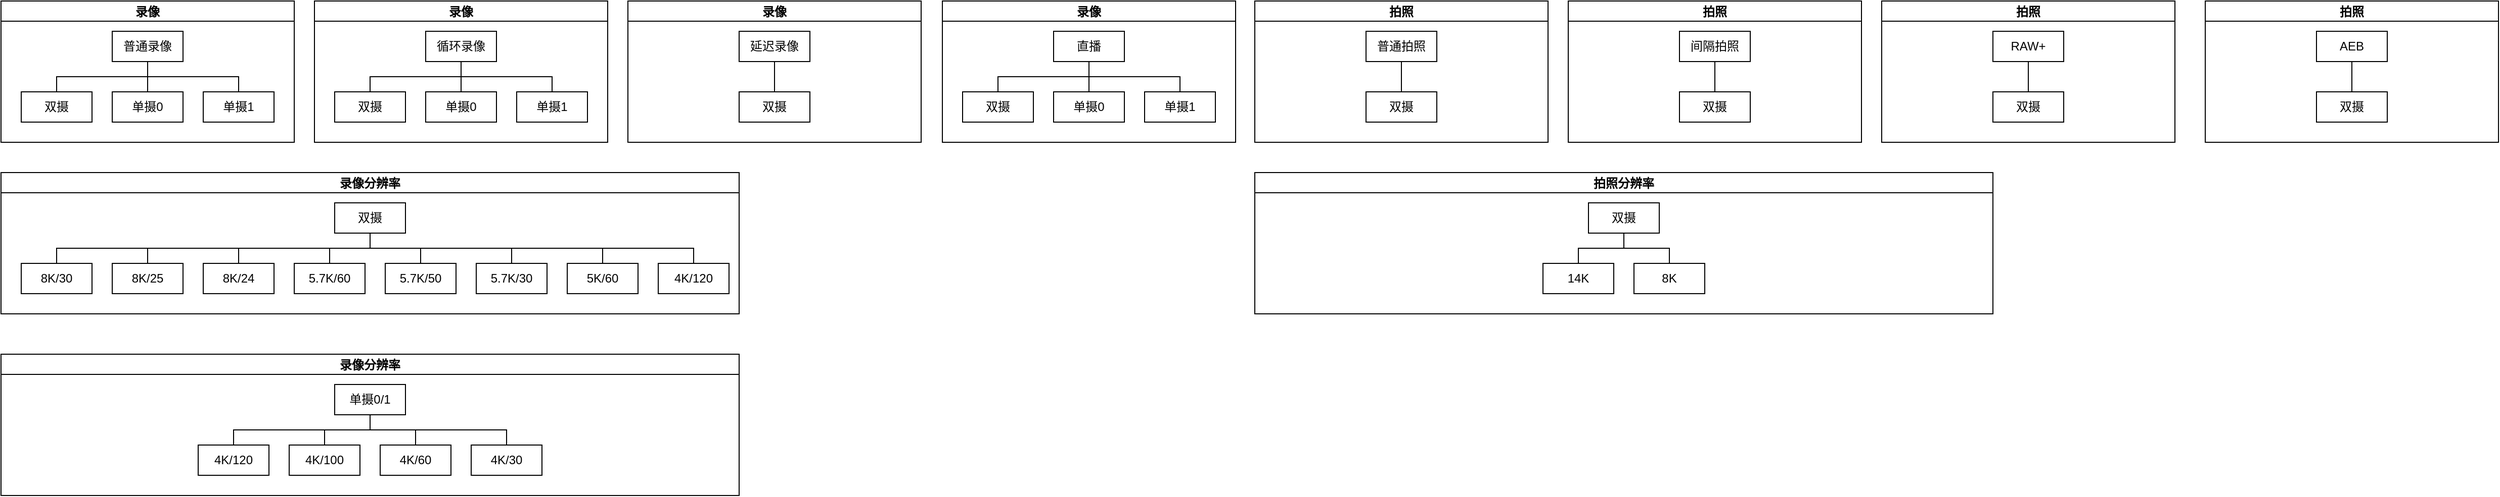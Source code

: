 <mxfile version="22.1.3" type="github">
  <diagram name="第 1 页" id="uQ40-IGbXFpxMF0mr3Qt">
    <mxGraphModel dx="1041" dy="590" grid="1" gridSize="10" guides="1" tooltips="1" connect="1" arrows="1" fold="1" page="1" pageScale="1" pageWidth="827" pageHeight="1169" math="0" shadow="0">
      <root>
        <mxCell id="0" />
        <mxCell id="1" parent="0" />
        <mxCell id="8n8gIMH-XpW37bbLPmsB-11" value="录像" style="swimlane;startSize=20;horizontal=1;containerType=tree;newEdgeStyle={&quot;edgeStyle&quot;:&quot;elbowEdgeStyle&quot;,&quot;startArrow&quot;:&quot;none&quot;,&quot;endArrow&quot;:&quot;none&quot;};" vertex="1" parent="1">
          <mxGeometry x="330" y="80" width="290" height="140" as="geometry" />
        </mxCell>
        <mxCell id="8n8gIMH-XpW37bbLPmsB-12" value="" style="edgeStyle=elbowEdgeStyle;elbow=vertical;sourcePerimeterSpacing=0;targetPerimeterSpacing=0;startArrow=none;endArrow=none;rounded=0;curved=0;" edge="1" parent="8n8gIMH-XpW37bbLPmsB-11" source="8n8gIMH-XpW37bbLPmsB-14" target="8n8gIMH-XpW37bbLPmsB-15">
          <mxGeometry relative="1" as="geometry" />
        </mxCell>
        <mxCell id="8n8gIMH-XpW37bbLPmsB-13" value="" style="edgeStyle=elbowEdgeStyle;elbow=vertical;sourcePerimeterSpacing=0;targetPerimeterSpacing=0;startArrow=none;endArrow=none;rounded=0;curved=0;" edge="1" parent="8n8gIMH-XpW37bbLPmsB-11" source="8n8gIMH-XpW37bbLPmsB-14" target="8n8gIMH-XpW37bbLPmsB-16">
          <mxGeometry relative="1" as="geometry" />
        </mxCell>
        <UserObject label="循环录像" treeRoot="1" id="8n8gIMH-XpW37bbLPmsB-14">
          <mxCell style="whiteSpace=wrap;html=1;align=center;treeFolding=1;treeMoving=1;newEdgeStyle={&quot;edgeStyle&quot;:&quot;elbowEdgeStyle&quot;,&quot;startArrow&quot;:&quot;none&quot;,&quot;endArrow&quot;:&quot;none&quot;};" vertex="1" parent="8n8gIMH-XpW37bbLPmsB-11">
            <mxGeometry x="110" y="30" width="70" height="30" as="geometry" />
          </mxCell>
        </UserObject>
        <mxCell id="8n8gIMH-XpW37bbLPmsB-15" value="双摄" style="whiteSpace=wrap;html=1;align=center;verticalAlign=middle;treeFolding=1;treeMoving=1;newEdgeStyle={&quot;edgeStyle&quot;:&quot;elbowEdgeStyle&quot;,&quot;startArrow&quot;:&quot;none&quot;,&quot;endArrow&quot;:&quot;none&quot;};" vertex="1" parent="8n8gIMH-XpW37bbLPmsB-11">
          <mxGeometry x="20" y="90" width="70" height="30" as="geometry" />
        </mxCell>
        <mxCell id="8n8gIMH-XpW37bbLPmsB-35" value="" style="edgeStyle=elbowEdgeStyle;rounded=0;orthogonalLoop=1;jettySize=auto;html=1;elbow=vertical;startArrow=none;endArrow=none;" edge="1" parent="8n8gIMH-XpW37bbLPmsB-11" source="8n8gIMH-XpW37bbLPmsB-14" target="8n8gIMH-XpW37bbLPmsB-16">
          <mxGeometry relative="1" as="geometry">
            <mxPoint x="625" y="170" as="sourcePoint" />
            <mxPoint x="715" y="250" as="targetPoint" />
          </mxGeometry>
        </mxCell>
        <mxCell id="8n8gIMH-XpW37bbLPmsB-16" value="单摄0" style="whiteSpace=wrap;html=1;align=center;verticalAlign=middle;treeFolding=1;treeMoving=1;newEdgeStyle={&quot;edgeStyle&quot;:&quot;elbowEdgeStyle&quot;,&quot;startArrow&quot;:&quot;none&quot;,&quot;endArrow&quot;:&quot;none&quot;};" vertex="1" parent="8n8gIMH-XpW37bbLPmsB-11">
          <mxGeometry x="110" y="90" width="70" height="30" as="geometry" />
        </mxCell>
        <mxCell id="8n8gIMH-XpW37bbLPmsB-36" value="" style="edgeStyle=elbowEdgeStyle;rounded=0;orthogonalLoop=1;jettySize=auto;html=1;elbow=vertical;startArrow=none;endArrow=none;" edge="1" source="8n8gIMH-XpW37bbLPmsB-14" target="8n8gIMH-XpW37bbLPmsB-37" parent="8n8gIMH-XpW37bbLPmsB-11">
          <mxGeometry relative="1" as="geometry" />
        </mxCell>
        <UserObject label="单摄1" treeRoot="1" id="8n8gIMH-XpW37bbLPmsB-37">
          <mxCell style="whiteSpace=wrap;html=1;align=center;treeFolding=1;treeMoving=1;newEdgeStyle={&quot;edgeStyle&quot;:&quot;elbowEdgeStyle&quot;,&quot;startArrow&quot;:&quot;none&quot;,&quot;endArrow&quot;:&quot;none&quot;};" vertex="1" parent="8n8gIMH-XpW37bbLPmsB-11">
            <mxGeometry x="200" y="90" width="70" height="30" as="geometry" />
          </mxCell>
        </UserObject>
        <mxCell id="8n8gIMH-XpW37bbLPmsB-38" value="录像" style="swimlane;startSize=20;horizontal=1;containerType=tree;newEdgeStyle={&quot;edgeStyle&quot;:&quot;elbowEdgeStyle&quot;,&quot;startArrow&quot;:&quot;none&quot;,&quot;endArrow&quot;:&quot;none&quot;};" vertex="1" parent="1">
          <mxGeometry x="20" y="80" width="290" height="140" as="geometry" />
        </mxCell>
        <mxCell id="8n8gIMH-XpW37bbLPmsB-39" value="" style="edgeStyle=elbowEdgeStyle;elbow=vertical;sourcePerimeterSpacing=0;targetPerimeterSpacing=0;startArrow=none;endArrow=none;rounded=0;curved=0;" edge="1" parent="8n8gIMH-XpW37bbLPmsB-38" source="8n8gIMH-XpW37bbLPmsB-41" target="8n8gIMH-XpW37bbLPmsB-42">
          <mxGeometry relative="1" as="geometry" />
        </mxCell>
        <mxCell id="8n8gIMH-XpW37bbLPmsB-40" value="" style="edgeStyle=elbowEdgeStyle;elbow=vertical;sourcePerimeterSpacing=0;targetPerimeterSpacing=0;startArrow=none;endArrow=none;rounded=0;curved=0;" edge="1" parent="8n8gIMH-XpW37bbLPmsB-38" source="8n8gIMH-XpW37bbLPmsB-41" target="8n8gIMH-XpW37bbLPmsB-44">
          <mxGeometry relative="1" as="geometry" />
        </mxCell>
        <UserObject label="普通录像" treeRoot="1" id="8n8gIMH-XpW37bbLPmsB-41">
          <mxCell style="whiteSpace=wrap;html=1;align=center;treeFolding=1;treeMoving=1;newEdgeStyle={&quot;edgeStyle&quot;:&quot;elbowEdgeStyle&quot;,&quot;startArrow&quot;:&quot;none&quot;,&quot;endArrow&quot;:&quot;none&quot;};" vertex="1" parent="8n8gIMH-XpW37bbLPmsB-38">
            <mxGeometry x="110" y="30" width="70" height="30" as="geometry" />
          </mxCell>
        </UserObject>
        <mxCell id="8n8gIMH-XpW37bbLPmsB-42" value="双摄" style="whiteSpace=wrap;html=1;align=center;verticalAlign=middle;treeFolding=1;treeMoving=1;newEdgeStyle={&quot;edgeStyle&quot;:&quot;elbowEdgeStyle&quot;,&quot;startArrow&quot;:&quot;none&quot;,&quot;endArrow&quot;:&quot;none&quot;};" vertex="1" parent="8n8gIMH-XpW37bbLPmsB-38">
          <mxGeometry x="20" y="90" width="70" height="30" as="geometry" />
        </mxCell>
        <mxCell id="8n8gIMH-XpW37bbLPmsB-43" value="" style="edgeStyle=elbowEdgeStyle;rounded=0;orthogonalLoop=1;jettySize=auto;html=1;elbow=vertical;startArrow=none;endArrow=none;" edge="1" parent="8n8gIMH-XpW37bbLPmsB-38" source="8n8gIMH-XpW37bbLPmsB-41" target="8n8gIMH-XpW37bbLPmsB-44">
          <mxGeometry relative="1" as="geometry">
            <mxPoint x="625" y="170" as="sourcePoint" />
            <mxPoint x="715" y="250" as="targetPoint" />
          </mxGeometry>
        </mxCell>
        <mxCell id="8n8gIMH-XpW37bbLPmsB-44" value="单摄0" style="whiteSpace=wrap;html=1;align=center;verticalAlign=middle;treeFolding=1;treeMoving=1;newEdgeStyle={&quot;edgeStyle&quot;:&quot;elbowEdgeStyle&quot;,&quot;startArrow&quot;:&quot;none&quot;,&quot;endArrow&quot;:&quot;none&quot;};" vertex="1" parent="8n8gIMH-XpW37bbLPmsB-38">
          <mxGeometry x="110" y="90" width="70" height="30" as="geometry" />
        </mxCell>
        <mxCell id="8n8gIMH-XpW37bbLPmsB-45" value="" style="edgeStyle=elbowEdgeStyle;rounded=0;orthogonalLoop=1;jettySize=auto;html=1;elbow=vertical;startArrow=none;endArrow=none;" edge="1" parent="8n8gIMH-XpW37bbLPmsB-38" source="8n8gIMH-XpW37bbLPmsB-41" target="8n8gIMH-XpW37bbLPmsB-46">
          <mxGeometry relative="1" as="geometry" />
        </mxCell>
        <UserObject label="单摄1" treeRoot="1" id="8n8gIMH-XpW37bbLPmsB-46">
          <mxCell style="whiteSpace=wrap;html=1;align=center;treeFolding=1;treeMoving=1;newEdgeStyle={&quot;edgeStyle&quot;:&quot;elbowEdgeStyle&quot;,&quot;startArrow&quot;:&quot;none&quot;,&quot;endArrow&quot;:&quot;none&quot;};" vertex="1" parent="8n8gIMH-XpW37bbLPmsB-38">
            <mxGeometry x="200" y="90" width="70" height="30" as="geometry" />
          </mxCell>
        </UserObject>
        <mxCell id="8n8gIMH-XpW37bbLPmsB-47" value="录像" style="swimlane;startSize=20;horizontal=1;containerType=tree;newEdgeStyle={&quot;edgeStyle&quot;:&quot;elbowEdgeStyle&quot;,&quot;startArrow&quot;:&quot;none&quot;,&quot;endArrow&quot;:&quot;none&quot;};" vertex="1" parent="1">
          <mxGeometry x="640" y="80" width="290" height="140" as="geometry" />
        </mxCell>
        <mxCell id="8n8gIMH-XpW37bbLPmsB-48" value="" style="edgeStyle=elbowEdgeStyle;elbow=vertical;sourcePerimeterSpacing=0;targetPerimeterSpacing=0;startArrow=none;endArrow=none;rounded=0;curved=0;" edge="1" parent="8n8gIMH-XpW37bbLPmsB-47" source="8n8gIMH-XpW37bbLPmsB-50" target="8n8gIMH-XpW37bbLPmsB-51">
          <mxGeometry relative="1" as="geometry" />
        </mxCell>
        <UserObject label="延迟录像" treeRoot="1" id="8n8gIMH-XpW37bbLPmsB-50">
          <mxCell style="whiteSpace=wrap;html=1;align=center;treeFolding=1;treeMoving=1;newEdgeStyle={&quot;edgeStyle&quot;:&quot;elbowEdgeStyle&quot;,&quot;startArrow&quot;:&quot;none&quot;,&quot;endArrow&quot;:&quot;none&quot;};" vertex="1" parent="8n8gIMH-XpW37bbLPmsB-47">
            <mxGeometry x="110" y="30" width="70" height="30" as="geometry" />
          </mxCell>
        </UserObject>
        <mxCell id="8n8gIMH-XpW37bbLPmsB-51" value="双摄" style="whiteSpace=wrap;html=1;align=center;verticalAlign=middle;treeFolding=1;treeMoving=1;newEdgeStyle={&quot;edgeStyle&quot;:&quot;elbowEdgeStyle&quot;,&quot;startArrow&quot;:&quot;none&quot;,&quot;endArrow&quot;:&quot;none&quot;};" vertex="1" parent="8n8gIMH-XpW37bbLPmsB-47">
          <mxGeometry x="110" y="90" width="70" height="30" as="geometry" />
        </mxCell>
        <mxCell id="8n8gIMH-XpW37bbLPmsB-56" value="录像" style="swimlane;startSize=20;horizontal=1;containerType=tree;newEdgeStyle={&quot;edgeStyle&quot;:&quot;elbowEdgeStyle&quot;,&quot;startArrow&quot;:&quot;none&quot;,&quot;endArrow&quot;:&quot;none&quot;};" vertex="1" parent="1">
          <mxGeometry x="951" y="80" width="290" height="140" as="geometry" />
        </mxCell>
        <mxCell id="8n8gIMH-XpW37bbLPmsB-57" value="" style="edgeStyle=elbowEdgeStyle;elbow=vertical;sourcePerimeterSpacing=0;targetPerimeterSpacing=0;startArrow=none;endArrow=none;rounded=0;curved=0;" edge="1" parent="8n8gIMH-XpW37bbLPmsB-56" source="8n8gIMH-XpW37bbLPmsB-59" target="8n8gIMH-XpW37bbLPmsB-60">
          <mxGeometry relative="1" as="geometry" />
        </mxCell>
        <mxCell id="8n8gIMH-XpW37bbLPmsB-58" value="" style="edgeStyle=elbowEdgeStyle;elbow=vertical;sourcePerimeterSpacing=0;targetPerimeterSpacing=0;startArrow=none;endArrow=none;rounded=0;curved=0;" edge="1" parent="8n8gIMH-XpW37bbLPmsB-56" source="8n8gIMH-XpW37bbLPmsB-59" target="8n8gIMH-XpW37bbLPmsB-62">
          <mxGeometry relative="1" as="geometry" />
        </mxCell>
        <UserObject label="直播" treeRoot="1" id="8n8gIMH-XpW37bbLPmsB-59">
          <mxCell style="whiteSpace=wrap;html=1;align=center;treeFolding=1;treeMoving=1;newEdgeStyle={&quot;edgeStyle&quot;:&quot;elbowEdgeStyle&quot;,&quot;startArrow&quot;:&quot;none&quot;,&quot;endArrow&quot;:&quot;none&quot;};" vertex="1" parent="8n8gIMH-XpW37bbLPmsB-56">
            <mxGeometry x="110" y="30" width="70" height="30" as="geometry" />
          </mxCell>
        </UserObject>
        <mxCell id="8n8gIMH-XpW37bbLPmsB-60" value="双摄" style="whiteSpace=wrap;html=1;align=center;verticalAlign=middle;treeFolding=1;treeMoving=1;newEdgeStyle={&quot;edgeStyle&quot;:&quot;elbowEdgeStyle&quot;,&quot;startArrow&quot;:&quot;none&quot;,&quot;endArrow&quot;:&quot;none&quot;};" vertex="1" parent="8n8gIMH-XpW37bbLPmsB-56">
          <mxGeometry x="20" y="90" width="70" height="30" as="geometry" />
        </mxCell>
        <mxCell id="8n8gIMH-XpW37bbLPmsB-61" value="" style="edgeStyle=elbowEdgeStyle;rounded=0;orthogonalLoop=1;jettySize=auto;html=1;elbow=vertical;startArrow=none;endArrow=none;" edge="1" parent="8n8gIMH-XpW37bbLPmsB-56" source="8n8gIMH-XpW37bbLPmsB-59" target="8n8gIMH-XpW37bbLPmsB-62">
          <mxGeometry relative="1" as="geometry">
            <mxPoint x="625" y="170" as="sourcePoint" />
            <mxPoint x="715" y="250" as="targetPoint" />
          </mxGeometry>
        </mxCell>
        <mxCell id="8n8gIMH-XpW37bbLPmsB-62" value="单摄0" style="whiteSpace=wrap;html=1;align=center;verticalAlign=middle;treeFolding=1;treeMoving=1;newEdgeStyle={&quot;edgeStyle&quot;:&quot;elbowEdgeStyle&quot;,&quot;startArrow&quot;:&quot;none&quot;,&quot;endArrow&quot;:&quot;none&quot;};" vertex="1" parent="8n8gIMH-XpW37bbLPmsB-56">
          <mxGeometry x="110" y="90" width="70" height="30" as="geometry" />
        </mxCell>
        <mxCell id="8n8gIMH-XpW37bbLPmsB-63" value="" style="edgeStyle=elbowEdgeStyle;rounded=0;orthogonalLoop=1;jettySize=auto;html=1;elbow=vertical;startArrow=none;endArrow=none;" edge="1" parent="8n8gIMH-XpW37bbLPmsB-56" source="8n8gIMH-XpW37bbLPmsB-59" target="8n8gIMH-XpW37bbLPmsB-64">
          <mxGeometry relative="1" as="geometry" />
        </mxCell>
        <UserObject label="单摄1" treeRoot="1" id="8n8gIMH-XpW37bbLPmsB-64">
          <mxCell style="whiteSpace=wrap;html=1;align=center;treeFolding=1;treeMoving=1;newEdgeStyle={&quot;edgeStyle&quot;:&quot;elbowEdgeStyle&quot;,&quot;startArrow&quot;:&quot;none&quot;,&quot;endArrow&quot;:&quot;none&quot;};" vertex="1" parent="8n8gIMH-XpW37bbLPmsB-56">
            <mxGeometry x="200" y="90" width="70" height="30" as="geometry" />
          </mxCell>
        </UserObject>
        <mxCell id="8n8gIMH-XpW37bbLPmsB-67" value="拍照" style="swimlane;startSize=20;horizontal=1;containerType=tree;newEdgeStyle={&quot;edgeStyle&quot;:&quot;elbowEdgeStyle&quot;,&quot;startArrow&quot;:&quot;none&quot;,&quot;endArrow&quot;:&quot;none&quot;};" vertex="1" parent="1">
          <mxGeometry x="1260" y="80" width="290" height="140" as="geometry" />
        </mxCell>
        <mxCell id="8n8gIMH-XpW37bbLPmsB-68" value="" style="edgeStyle=elbowEdgeStyle;elbow=vertical;sourcePerimeterSpacing=0;targetPerimeterSpacing=0;startArrow=none;endArrow=none;rounded=0;curved=0;" edge="1" parent="8n8gIMH-XpW37bbLPmsB-67" source="8n8gIMH-XpW37bbLPmsB-70" target="8n8gIMH-XpW37bbLPmsB-71">
          <mxGeometry relative="1" as="geometry" />
        </mxCell>
        <UserObject label="普通拍照" treeRoot="1" id="8n8gIMH-XpW37bbLPmsB-70">
          <mxCell style="whiteSpace=wrap;html=1;align=center;treeFolding=1;treeMoving=1;newEdgeStyle={&quot;edgeStyle&quot;:&quot;elbowEdgeStyle&quot;,&quot;startArrow&quot;:&quot;none&quot;,&quot;endArrow&quot;:&quot;none&quot;};" vertex="1" parent="8n8gIMH-XpW37bbLPmsB-67">
            <mxGeometry x="110" y="30" width="70" height="30" as="geometry" />
          </mxCell>
        </UserObject>
        <mxCell id="8n8gIMH-XpW37bbLPmsB-71" value="双摄" style="whiteSpace=wrap;html=1;align=center;verticalAlign=middle;treeFolding=1;treeMoving=1;newEdgeStyle={&quot;edgeStyle&quot;:&quot;elbowEdgeStyle&quot;,&quot;startArrow&quot;:&quot;none&quot;,&quot;endArrow&quot;:&quot;none&quot;};" vertex="1" parent="8n8gIMH-XpW37bbLPmsB-67">
          <mxGeometry x="110" y="90" width="70" height="30" as="geometry" />
        </mxCell>
        <mxCell id="8n8gIMH-XpW37bbLPmsB-76" value="拍照" style="swimlane;startSize=20;horizontal=1;containerType=tree;newEdgeStyle={&quot;edgeStyle&quot;:&quot;elbowEdgeStyle&quot;,&quot;startArrow&quot;:&quot;none&quot;,&quot;endArrow&quot;:&quot;none&quot;};" vertex="1" parent="1">
          <mxGeometry x="1570" y="80" width="290" height="140" as="geometry" />
        </mxCell>
        <mxCell id="8n8gIMH-XpW37bbLPmsB-77" value="" style="edgeStyle=elbowEdgeStyle;elbow=vertical;sourcePerimeterSpacing=0;targetPerimeterSpacing=0;startArrow=none;endArrow=none;rounded=0;curved=0;" edge="1" parent="8n8gIMH-XpW37bbLPmsB-76" source="8n8gIMH-XpW37bbLPmsB-78" target="8n8gIMH-XpW37bbLPmsB-79">
          <mxGeometry relative="1" as="geometry" />
        </mxCell>
        <UserObject label="间隔拍照" treeRoot="1" id="8n8gIMH-XpW37bbLPmsB-78">
          <mxCell style="whiteSpace=wrap;html=1;align=center;treeFolding=1;treeMoving=1;newEdgeStyle={&quot;edgeStyle&quot;:&quot;elbowEdgeStyle&quot;,&quot;startArrow&quot;:&quot;none&quot;,&quot;endArrow&quot;:&quot;none&quot;};" vertex="1" parent="8n8gIMH-XpW37bbLPmsB-76">
            <mxGeometry x="110" y="30" width="70" height="30" as="geometry" />
          </mxCell>
        </UserObject>
        <mxCell id="8n8gIMH-XpW37bbLPmsB-79" value="双摄" style="whiteSpace=wrap;html=1;align=center;verticalAlign=middle;treeFolding=1;treeMoving=1;newEdgeStyle={&quot;edgeStyle&quot;:&quot;elbowEdgeStyle&quot;,&quot;startArrow&quot;:&quot;none&quot;,&quot;endArrow&quot;:&quot;none&quot;};" vertex="1" parent="8n8gIMH-XpW37bbLPmsB-76">
          <mxGeometry x="110" y="90" width="70" height="30" as="geometry" />
        </mxCell>
        <mxCell id="8n8gIMH-XpW37bbLPmsB-80" value="拍照" style="swimlane;startSize=20;horizontal=1;containerType=tree;newEdgeStyle={&quot;edgeStyle&quot;:&quot;elbowEdgeStyle&quot;,&quot;startArrow&quot;:&quot;none&quot;,&quot;endArrow&quot;:&quot;none&quot;};" vertex="1" parent="1">
          <mxGeometry x="1880" y="80" width="290" height="140" as="geometry" />
        </mxCell>
        <mxCell id="8n8gIMH-XpW37bbLPmsB-81" value="" style="edgeStyle=elbowEdgeStyle;elbow=vertical;sourcePerimeterSpacing=0;targetPerimeterSpacing=0;startArrow=none;endArrow=none;rounded=0;curved=0;" edge="1" parent="8n8gIMH-XpW37bbLPmsB-80" source="8n8gIMH-XpW37bbLPmsB-82" target="8n8gIMH-XpW37bbLPmsB-83">
          <mxGeometry relative="1" as="geometry" />
        </mxCell>
        <UserObject label="RAW+" treeRoot="1" id="8n8gIMH-XpW37bbLPmsB-82">
          <mxCell style="whiteSpace=wrap;html=1;align=center;treeFolding=1;treeMoving=1;newEdgeStyle={&quot;edgeStyle&quot;:&quot;elbowEdgeStyle&quot;,&quot;startArrow&quot;:&quot;none&quot;,&quot;endArrow&quot;:&quot;none&quot;};" vertex="1" parent="8n8gIMH-XpW37bbLPmsB-80">
            <mxGeometry x="110" y="30" width="70" height="30" as="geometry" />
          </mxCell>
        </UserObject>
        <mxCell id="8n8gIMH-XpW37bbLPmsB-83" value="双摄" style="whiteSpace=wrap;html=1;align=center;verticalAlign=middle;treeFolding=1;treeMoving=1;newEdgeStyle={&quot;edgeStyle&quot;:&quot;elbowEdgeStyle&quot;,&quot;startArrow&quot;:&quot;none&quot;,&quot;endArrow&quot;:&quot;none&quot;};" vertex="1" parent="8n8gIMH-XpW37bbLPmsB-80">
          <mxGeometry x="110" y="90" width="70" height="30" as="geometry" />
        </mxCell>
        <mxCell id="8n8gIMH-XpW37bbLPmsB-84" value="拍照" style="swimlane;startSize=20;horizontal=1;containerType=tree;newEdgeStyle={&quot;edgeStyle&quot;:&quot;elbowEdgeStyle&quot;,&quot;startArrow&quot;:&quot;none&quot;,&quot;endArrow&quot;:&quot;none&quot;};" vertex="1" parent="1">
          <mxGeometry x="2200" y="80" width="290" height="140" as="geometry" />
        </mxCell>
        <mxCell id="8n8gIMH-XpW37bbLPmsB-85" value="" style="edgeStyle=elbowEdgeStyle;elbow=vertical;sourcePerimeterSpacing=0;targetPerimeterSpacing=0;startArrow=none;endArrow=none;rounded=0;curved=0;" edge="1" parent="8n8gIMH-XpW37bbLPmsB-84" source="8n8gIMH-XpW37bbLPmsB-86" target="8n8gIMH-XpW37bbLPmsB-87">
          <mxGeometry relative="1" as="geometry" />
        </mxCell>
        <UserObject label="AEB" treeRoot="1" id="8n8gIMH-XpW37bbLPmsB-86">
          <mxCell style="whiteSpace=wrap;html=1;align=center;treeFolding=1;treeMoving=1;newEdgeStyle={&quot;edgeStyle&quot;:&quot;elbowEdgeStyle&quot;,&quot;startArrow&quot;:&quot;none&quot;,&quot;endArrow&quot;:&quot;none&quot;};" vertex="1" parent="8n8gIMH-XpW37bbLPmsB-84">
            <mxGeometry x="110" y="30" width="70" height="30" as="geometry" />
          </mxCell>
        </UserObject>
        <mxCell id="8n8gIMH-XpW37bbLPmsB-87" value="双摄" style="whiteSpace=wrap;html=1;align=center;verticalAlign=middle;treeFolding=1;treeMoving=1;newEdgeStyle={&quot;edgeStyle&quot;:&quot;elbowEdgeStyle&quot;,&quot;startArrow&quot;:&quot;none&quot;,&quot;endArrow&quot;:&quot;none&quot;};" vertex="1" parent="8n8gIMH-XpW37bbLPmsB-84">
          <mxGeometry x="110" y="90" width="70" height="30" as="geometry" />
        </mxCell>
        <mxCell id="8n8gIMH-XpW37bbLPmsB-97" value="录像分辨率" style="swimlane;startSize=20;horizontal=1;containerType=tree;newEdgeStyle={&quot;edgeStyle&quot;:&quot;elbowEdgeStyle&quot;,&quot;startArrow&quot;:&quot;none&quot;,&quot;endArrow&quot;:&quot;none&quot;};" vertex="1" parent="1">
          <mxGeometry x="20" y="250" width="730" height="140" as="geometry">
            <mxRectangle x="20" y="250" width="100" height="30" as="alternateBounds" />
          </mxGeometry>
        </mxCell>
        <mxCell id="8n8gIMH-XpW37bbLPmsB-98" value="" style="edgeStyle=elbowEdgeStyle;elbow=vertical;sourcePerimeterSpacing=0;targetPerimeterSpacing=0;startArrow=none;endArrow=none;rounded=0;curved=0;" edge="1" parent="8n8gIMH-XpW37bbLPmsB-97" source="8n8gIMH-XpW37bbLPmsB-100" target="8n8gIMH-XpW37bbLPmsB-101">
          <mxGeometry relative="1" as="geometry" />
        </mxCell>
        <mxCell id="8n8gIMH-XpW37bbLPmsB-99" value="" style="edgeStyle=elbowEdgeStyle;elbow=vertical;sourcePerimeterSpacing=0;targetPerimeterSpacing=0;startArrow=none;endArrow=none;rounded=0;curved=0;" edge="1" parent="8n8gIMH-XpW37bbLPmsB-97" source="8n8gIMH-XpW37bbLPmsB-100" target="8n8gIMH-XpW37bbLPmsB-103">
          <mxGeometry relative="1" as="geometry" />
        </mxCell>
        <UserObject label="双摄" treeRoot="1" id="8n8gIMH-XpW37bbLPmsB-100">
          <mxCell style="whiteSpace=wrap;html=1;align=center;treeFolding=1;treeMoving=1;newEdgeStyle={&quot;edgeStyle&quot;:&quot;elbowEdgeStyle&quot;,&quot;startArrow&quot;:&quot;none&quot;,&quot;endArrow&quot;:&quot;none&quot;};" vertex="1" parent="8n8gIMH-XpW37bbLPmsB-97">
            <mxGeometry x="330" y="30" width="70" height="30" as="geometry" />
          </mxCell>
        </UserObject>
        <mxCell id="8n8gIMH-XpW37bbLPmsB-101" value="8K/30" style="whiteSpace=wrap;html=1;align=center;verticalAlign=middle;treeFolding=1;treeMoving=1;newEdgeStyle={&quot;edgeStyle&quot;:&quot;elbowEdgeStyle&quot;,&quot;startArrow&quot;:&quot;none&quot;,&quot;endArrow&quot;:&quot;none&quot;};" vertex="1" parent="8n8gIMH-XpW37bbLPmsB-97">
          <mxGeometry x="20" y="90" width="70" height="30" as="geometry" />
        </mxCell>
        <mxCell id="8n8gIMH-XpW37bbLPmsB-102" value="" style="edgeStyle=elbowEdgeStyle;rounded=0;orthogonalLoop=1;jettySize=auto;html=1;elbow=vertical;startArrow=none;endArrow=none;" edge="1" parent="8n8gIMH-XpW37bbLPmsB-97" source="8n8gIMH-XpW37bbLPmsB-100" target="8n8gIMH-XpW37bbLPmsB-103">
          <mxGeometry relative="1" as="geometry">
            <mxPoint x="625" y="170" as="sourcePoint" />
            <mxPoint x="715" y="250" as="targetPoint" />
          </mxGeometry>
        </mxCell>
        <mxCell id="8n8gIMH-XpW37bbLPmsB-103" value="8K/25" style="whiteSpace=wrap;html=1;align=center;verticalAlign=middle;treeFolding=1;treeMoving=1;newEdgeStyle={&quot;edgeStyle&quot;:&quot;elbowEdgeStyle&quot;,&quot;startArrow&quot;:&quot;none&quot;,&quot;endArrow&quot;:&quot;none&quot;};" vertex="1" parent="8n8gIMH-XpW37bbLPmsB-97">
          <mxGeometry x="110" y="90" width="70" height="30" as="geometry" />
        </mxCell>
        <mxCell id="8n8gIMH-XpW37bbLPmsB-104" value="" style="edgeStyle=elbowEdgeStyle;rounded=0;orthogonalLoop=1;jettySize=auto;html=1;elbow=vertical;startArrow=none;endArrow=none;" edge="1" parent="8n8gIMH-XpW37bbLPmsB-97" source="8n8gIMH-XpW37bbLPmsB-100" target="8n8gIMH-XpW37bbLPmsB-105">
          <mxGeometry relative="1" as="geometry" />
        </mxCell>
        <UserObject label="8K/24" treeRoot="1" id="8n8gIMH-XpW37bbLPmsB-105">
          <mxCell style="whiteSpace=wrap;html=1;align=center;treeFolding=1;treeMoving=1;newEdgeStyle={&quot;edgeStyle&quot;:&quot;elbowEdgeStyle&quot;,&quot;startArrow&quot;:&quot;none&quot;,&quot;endArrow&quot;:&quot;none&quot;};" vertex="1" parent="8n8gIMH-XpW37bbLPmsB-97">
            <mxGeometry x="200" y="90" width="70" height="30" as="geometry" />
          </mxCell>
        </UserObject>
        <mxCell id="8n8gIMH-XpW37bbLPmsB-107" value="" style="edgeStyle=elbowEdgeStyle;rounded=0;orthogonalLoop=1;jettySize=auto;html=1;elbow=vertical;startArrow=none;endArrow=none;" edge="1" source="8n8gIMH-XpW37bbLPmsB-100" target="8n8gIMH-XpW37bbLPmsB-108" parent="8n8gIMH-XpW37bbLPmsB-97">
          <mxGeometry relative="1" as="geometry" />
        </mxCell>
        <UserObject label="5.7K/60" treeRoot="1" id="8n8gIMH-XpW37bbLPmsB-108">
          <mxCell style="whiteSpace=wrap;html=1;align=center;treeFolding=1;treeMoving=1;newEdgeStyle={&quot;edgeStyle&quot;:&quot;elbowEdgeStyle&quot;,&quot;startArrow&quot;:&quot;none&quot;,&quot;endArrow&quot;:&quot;none&quot;};" vertex="1" parent="8n8gIMH-XpW37bbLPmsB-97">
            <mxGeometry x="290" y="90" width="70" height="30" as="geometry" />
          </mxCell>
        </UserObject>
        <mxCell id="8n8gIMH-XpW37bbLPmsB-109" value="" style="edgeStyle=elbowEdgeStyle;rounded=0;orthogonalLoop=1;jettySize=auto;html=1;elbow=vertical;startArrow=none;endArrow=none;" edge="1" source="8n8gIMH-XpW37bbLPmsB-100" target="8n8gIMH-XpW37bbLPmsB-110" parent="8n8gIMH-XpW37bbLPmsB-97">
          <mxGeometry relative="1" as="geometry" />
        </mxCell>
        <UserObject label="5.7K/50" treeRoot="1" id="8n8gIMH-XpW37bbLPmsB-110">
          <mxCell style="whiteSpace=wrap;html=1;align=center;treeFolding=1;treeMoving=1;newEdgeStyle={&quot;edgeStyle&quot;:&quot;elbowEdgeStyle&quot;,&quot;startArrow&quot;:&quot;none&quot;,&quot;endArrow&quot;:&quot;none&quot;};" vertex="1" parent="8n8gIMH-XpW37bbLPmsB-97">
            <mxGeometry x="380" y="90" width="70" height="30" as="geometry" />
          </mxCell>
        </UserObject>
        <mxCell id="8n8gIMH-XpW37bbLPmsB-111" value="" style="edgeStyle=elbowEdgeStyle;rounded=0;orthogonalLoop=1;jettySize=auto;html=1;elbow=vertical;startArrow=none;endArrow=none;" edge="1" source="8n8gIMH-XpW37bbLPmsB-100" target="8n8gIMH-XpW37bbLPmsB-112" parent="8n8gIMH-XpW37bbLPmsB-97">
          <mxGeometry relative="1" as="geometry" />
        </mxCell>
        <UserObject label="5.7K/30" treeRoot="1" id="8n8gIMH-XpW37bbLPmsB-112">
          <mxCell style="whiteSpace=wrap;html=1;align=center;treeFolding=1;treeMoving=1;newEdgeStyle={&quot;edgeStyle&quot;:&quot;elbowEdgeStyle&quot;,&quot;startArrow&quot;:&quot;none&quot;,&quot;endArrow&quot;:&quot;none&quot;};" vertex="1" parent="8n8gIMH-XpW37bbLPmsB-97">
            <mxGeometry x="470" y="90" width="70" height="30" as="geometry" />
          </mxCell>
        </UserObject>
        <mxCell id="8n8gIMH-XpW37bbLPmsB-113" value="" style="edgeStyle=elbowEdgeStyle;rounded=0;orthogonalLoop=1;jettySize=auto;html=1;elbow=vertical;startArrow=none;endArrow=none;" edge="1" source="8n8gIMH-XpW37bbLPmsB-100" target="8n8gIMH-XpW37bbLPmsB-114" parent="8n8gIMH-XpW37bbLPmsB-97">
          <mxGeometry relative="1" as="geometry" />
        </mxCell>
        <UserObject label="5K/60" treeRoot="1" id="8n8gIMH-XpW37bbLPmsB-114">
          <mxCell style="whiteSpace=wrap;html=1;align=center;treeFolding=1;treeMoving=1;newEdgeStyle={&quot;edgeStyle&quot;:&quot;elbowEdgeStyle&quot;,&quot;startArrow&quot;:&quot;none&quot;,&quot;endArrow&quot;:&quot;none&quot;};" vertex="1" parent="8n8gIMH-XpW37bbLPmsB-97">
            <mxGeometry x="560" y="90" width="70" height="30" as="geometry" />
          </mxCell>
        </UserObject>
        <mxCell id="8n8gIMH-XpW37bbLPmsB-115" value="" style="edgeStyle=elbowEdgeStyle;rounded=0;orthogonalLoop=1;jettySize=auto;html=1;elbow=vertical;startArrow=none;endArrow=none;" edge="1" source="8n8gIMH-XpW37bbLPmsB-100" target="8n8gIMH-XpW37bbLPmsB-116" parent="8n8gIMH-XpW37bbLPmsB-97">
          <mxGeometry relative="1" as="geometry" />
        </mxCell>
        <UserObject label="4K/120" treeRoot="1" id="8n8gIMH-XpW37bbLPmsB-116">
          <mxCell style="whiteSpace=wrap;html=1;align=center;treeFolding=1;treeMoving=1;newEdgeStyle={&quot;edgeStyle&quot;:&quot;elbowEdgeStyle&quot;,&quot;startArrow&quot;:&quot;none&quot;,&quot;endArrow&quot;:&quot;none&quot;};" vertex="1" parent="8n8gIMH-XpW37bbLPmsB-97">
            <mxGeometry x="650" y="90" width="70" height="30" as="geometry" />
          </mxCell>
        </UserObject>
        <mxCell id="8n8gIMH-XpW37bbLPmsB-117" value="录像分辨率" style="swimlane;startSize=20;horizontal=1;containerType=tree;newEdgeStyle={&quot;edgeStyle&quot;:&quot;elbowEdgeStyle&quot;,&quot;startArrow&quot;:&quot;none&quot;,&quot;endArrow&quot;:&quot;none&quot;};" vertex="1" parent="1">
          <mxGeometry x="20" y="430" width="730" height="140" as="geometry" />
        </mxCell>
        <mxCell id="8n8gIMH-XpW37bbLPmsB-118" value="" style="edgeStyle=elbowEdgeStyle;elbow=vertical;sourcePerimeterSpacing=0;targetPerimeterSpacing=0;startArrow=none;endArrow=none;rounded=0;curved=0;" edge="1" parent="8n8gIMH-XpW37bbLPmsB-117" source="8n8gIMH-XpW37bbLPmsB-120" target="8n8gIMH-XpW37bbLPmsB-121">
          <mxGeometry relative="1" as="geometry" />
        </mxCell>
        <mxCell id="8n8gIMH-XpW37bbLPmsB-119" value="" style="edgeStyle=elbowEdgeStyle;elbow=vertical;sourcePerimeterSpacing=0;targetPerimeterSpacing=0;startArrow=none;endArrow=none;rounded=0;curved=0;" edge="1" parent="8n8gIMH-XpW37bbLPmsB-117" source="8n8gIMH-XpW37bbLPmsB-120" target="8n8gIMH-XpW37bbLPmsB-123">
          <mxGeometry relative="1" as="geometry" />
        </mxCell>
        <UserObject label="单摄0/1" treeRoot="1" id="8n8gIMH-XpW37bbLPmsB-120">
          <mxCell style="whiteSpace=wrap;html=1;align=center;treeFolding=1;treeMoving=1;newEdgeStyle={&quot;edgeStyle&quot;:&quot;elbowEdgeStyle&quot;,&quot;startArrow&quot;:&quot;none&quot;,&quot;endArrow&quot;:&quot;none&quot;};" vertex="1" parent="8n8gIMH-XpW37bbLPmsB-117">
            <mxGeometry x="330" y="30" width="70" height="30" as="geometry" />
          </mxCell>
        </UserObject>
        <mxCell id="8n8gIMH-XpW37bbLPmsB-121" value="4K/120" style="whiteSpace=wrap;html=1;align=center;verticalAlign=middle;treeFolding=1;treeMoving=1;newEdgeStyle={&quot;edgeStyle&quot;:&quot;elbowEdgeStyle&quot;,&quot;startArrow&quot;:&quot;none&quot;,&quot;endArrow&quot;:&quot;none&quot;};" vertex="1" parent="8n8gIMH-XpW37bbLPmsB-117">
          <mxGeometry x="195" y="90" width="70" height="30" as="geometry" />
        </mxCell>
        <mxCell id="8n8gIMH-XpW37bbLPmsB-122" value="" style="edgeStyle=elbowEdgeStyle;rounded=0;orthogonalLoop=1;jettySize=auto;html=1;elbow=vertical;startArrow=none;endArrow=none;" edge="1" parent="8n8gIMH-XpW37bbLPmsB-117" source="8n8gIMH-XpW37bbLPmsB-120" target="8n8gIMH-XpW37bbLPmsB-123">
          <mxGeometry relative="1" as="geometry">
            <mxPoint x="625" y="170" as="sourcePoint" />
            <mxPoint x="715" y="250" as="targetPoint" />
          </mxGeometry>
        </mxCell>
        <mxCell id="8n8gIMH-XpW37bbLPmsB-123" value="4K/100" style="whiteSpace=wrap;html=1;align=center;verticalAlign=middle;treeFolding=1;treeMoving=1;newEdgeStyle={&quot;edgeStyle&quot;:&quot;elbowEdgeStyle&quot;,&quot;startArrow&quot;:&quot;none&quot;,&quot;endArrow&quot;:&quot;none&quot;};" vertex="1" parent="8n8gIMH-XpW37bbLPmsB-117">
          <mxGeometry x="285" y="90" width="70" height="30" as="geometry" />
        </mxCell>
        <mxCell id="8n8gIMH-XpW37bbLPmsB-124" value="" style="edgeStyle=elbowEdgeStyle;rounded=0;orthogonalLoop=1;jettySize=auto;html=1;elbow=vertical;startArrow=none;endArrow=none;" edge="1" parent="8n8gIMH-XpW37bbLPmsB-117" source="8n8gIMH-XpW37bbLPmsB-120" target="8n8gIMH-XpW37bbLPmsB-125">
          <mxGeometry relative="1" as="geometry" />
        </mxCell>
        <UserObject label="4K/60" treeRoot="1" id="8n8gIMH-XpW37bbLPmsB-125">
          <mxCell style="whiteSpace=wrap;html=1;align=center;treeFolding=1;treeMoving=1;newEdgeStyle={&quot;edgeStyle&quot;:&quot;elbowEdgeStyle&quot;,&quot;startArrow&quot;:&quot;none&quot;,&quot;endArrow&quot;:&quot;none&quot;};" vertex="1" parent="8n8gIMH-XpW37bbLPmsB-117">
            <mxGeometry x="375" y="90" width="70" height="30" as="geometry" />
          </mxCell>
        </UserObject>
        <mxCell id="8n8gIMH-XpW37bbLPmsB-126" value="" style="edgeStyle=elbowEdgeStyle;rounded=0;orthogonalLoop=1;jettySize=auto;html=1;elbow=vertical;startArrow=none;endArrow=none;" edge="1" parent="8n8gIMH-XpW37bbLPmsB-117" source="8n8gIMH-XpW37bbLPmsB-120" target="8n8gIMH-XpW37bbLPmsB-127">
          <mxGeometry relative="1" as="geometry" />
        </mxCell>
        <UserObject label="4K/30" treeRoot="1" id="8n8gIMH-XpW37bbLPmsB-127">
          <mxCell style="whiteSpace=wrap;html=1;align=center;treeFolding=1;treeMoving=1;newEdgeStyle={&quot;edgeStyle&quot;:&quot;elbowEdgeStyle&quot;,&quot;startArrow&quot;:&quot;none&quot;,&quot;endArrow&quot;:&quot;none&quot;};" vertex="1" parent="8n8gIMH-XpW37bbLPmsB-117">
            <mxGeometry x="465" y="90" width="70" height="30" as="geometry" />
          </mxCell>
        </UserObject>
        <mxCell id="8n8gIMH-XpW37bbLPmsB-136" value="拍照分辨率" style="swimlane;startSize=20;horizontal=1;containerType=tree;newEdgeStyle={&quot;edgeStyle&quot;:&quot;elbowEdgeStyle&quot;,&quot;startArrow&quot;:&quot;none&quot;,&quot;endArrow&quot;:&quot;none&quot;};" vertex="1" parent="1">
          <mxGeometry x="1260" y="250" width="730" height="140" as="geometry" />
        </mxCell>
        <mxCell id="8n8gIMH-XpW37bbLPmsB-137" value="" style="edgeStyle=elbowEdgeStyle;elbow=vertical;sourcePerimeterSpacing=0;targetPerimeterSpacing=0;startArrow=none;endArrow=none;rounded=0;curved=0;" edge="1" parent="8n8gIMH-XpW37bbLPmsB-136" source="8n8gIMH-XpW37bbLPmsB-139" target="8n8gIMH-XpW37bbLPmsB-140">
          <mxGeometry relative="1" as="geometry" />
        </mxCell>
        <mxCell id="8n8gIMH-XpW37bbLPmsB-138" value="" style="edgeStyle=elbowEdgeStyle;elbow=vertical;sourcePerimeterSpacing=0;targetPerimeterSpacing=0;startArrow=none;endArrow=none;rounded=0;curved=0;" edge="1" parent="8n8gIMH-XpW37bbLPmsB-136" source="8n8gIMH-XpW37bbLPmsB-139" target="8n8gIMH-XpW37bbLPmsB-142">
          <mxGeometry relative="1" as="geometry" />
        </mxCell>
        <UserObject label="双摄" treeRoot="1" id="8n8gIMH-XpW37bbLPmsB-139">
          <mxCell style="whiteSpace=wrap;html=1;align=center;treeFolding=1;treeMoving=1;newEdgeStyle={&quot;edgeStyle&quot;:&quot;elbowEdgeStyle&quot;,&quot;startArrow&quot;:&quot;none&quot;,&quot;endArrow&quot;:&quot;none&quot;};" vertex="1" parent="8n8gIMH-XpW37bbLPmsB-136">
            <mxGeometry x="330" y="30" width="70" height="30" as="geometry" />
          </mxCell>
        </UserObject>
        <mxCell id="8n8gIMH-XpW37bbLPmsB-140" value="14K" style="whiteSpace=wrap;html=1;align=center;verticalAlign=middle;treeFolding=1;treeMoving=1;newEdgeStyle={&quot;edgeStyle&quot;:&quot;elbowEdgeStyle&quot;,&quot;startArrow&quot;:&quot;none&quot;,&quot;endArrow&quot;:&quot;none&quot;};" vertex="1" parent="8n8gIMH-XpW37bbLPmsB-136">
          <mxGeometry x="285" y="90" width="70" height="30" as="geometry" />
        </mxCell>
        <mxCell id="8n8gIMH-XpW37bbLPmsB-141" value="" style="edgeStyle=elbowEdgeStyle;rounded=0;orthogonalLoop=1;jettySize=auto;html=1;elbow=vertical;startArrow=none;endArrow=none;" edge="1" parent="8n8gIMH-XpW37bbLPmsB-136" source="8n8gIMH-XpW37bbLPmsB-139" target="8n8gIMH-XpW37bbLPmsB-142">
          <mxGeometry relative="1" as="geometry">
            <mxPoint x="625" y="170" as="sourcePoint" />
            <mxPoint x="715" y="250" as="targetPoint" />
          </mxGeometry>
        </mxCell>
        <mxCell id="8n8gIMH-XpW37bbLPmsB-142" value="8K" style="whiteSpace=wrap;html=1;align=center;verticalAlign=middle;treeFolding=1;treeMoving=1;newEdgeStyle={&quot;edgeStyle&quot;:&quot;elbowEdgeStyle&quot;,&quot;startArrow&quot;:&quot;none&quot;,&quot;endArrow&quot;:&quot;none&quot;};" vertex="1" parent="8n8gIMH-XpW37bbLPmsB-136">
          <mxGeometry x="375" y="90" width="70" height="30" as="geometry" />
        </mxCell>
      </root>
    </mxGraphModel>
  </diagram>
</mxfile>
